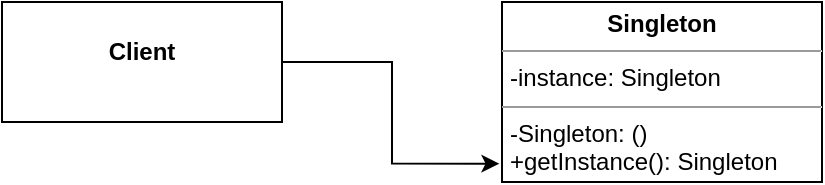 <mxfile version="15.6.8" type="device" pages="2"><diagram id="oiH8rXGRErx8Pvj9Owg6" name="diagram-class"><mxGraphModel dx="818" dy="631" grid="1" gridSize="10" guides="1" tooltips="1" connect="1" arrows="1" fold="1" page="1" pageScale="1" pageWidth="850" pageHeight="1100" math="0" shadow="0"><root><mxCell id="0"/><mxCell id="1" parent="0"/><mxCell id="0HYKwqaM82hZoA2SBx1N-3" style="edgeStyle=orthogonalEdgeStyle;rounded=0;orthogonalLoop=1;jettySize=auto;html=1;entryX=-0.008;entryY=0.898;entryDx=0;entryDy=0;entryPerimeter=0;" edge="1" parent="1" source="0HYKwqaM82hZoA2SBx1N-1" target="0HYKwqaM82hZoA2SBx1N-2"><mxGeometry relative="1" as="geometry"><mxPoint x="280" y="175" as="targetPoint"/></mxGeometry></mxCell><mxCell id="0HYKwqaM82hZoA2SBx1N-1" value="&lt;p style=&quot;margin: 0px ; margin-top: 4px ; text-align: center&quot;&gt;&lt;br&gt;&lt;b&gt;Client&lt;/b&gt;&lt;/p&gt;" style="verticalAlign=top;align=left;overflow=fill;fontSize=12;fontFamily=Helvetica;html=1;" vertex="1" parent="1"><mxGeometry x="20" y="130" width="140" height="60" as="geometry"/></mxCell><mxCell id="0HYKwqaM82hZoA2SBx1N-2" value="&lt;p style=&quot;margin: 0px ; margin-top: 4px ; text-align: center&quot;&gt;&lt;b&gt;Singleton&lt;/b&gt;&lt;/p&gt;&lt;hr size=&quot;1&quot;&gt;&lt;p style=&quot;margin: 0px ; margin-left: 4px&quot;&gt;-instance: Singleton&lt;/p&gt;&lt;hr size=&quot;1&quot;&gt;&lt;p style=&quot;margin: 0px ; margin-left: 4px&quot;&gt;&lt;span&gt;-Singleton: ()&lt;br&gt;&lt;/span&gt;&lt;/p&gt;&lt;p style=&quot;margin: 0px 0px 0px 4px&quot;&gt;+getInstance(): Singleton&lt;/p&gt;&lt;div&gt;&lt;br&gt;&lt;/div&gt;" style="verticalAlign=top;align=left;overflow=fill;fontSize=12;fontFamily=Helvetica;html=1;" vertex="1" parent="1"><mxGeometry x="270" y="130" width="160" height="90" as="geometry"/></mxCell></root></mxGraphModel></diagram><diagram id="demJzLcNltrChIAVweUZ" name="sequence-diagram"><mxGraphModel dx="981" dy="757" grid="1" gridSize="10" guides="1" tooltips="1" connect="1" arrows="1" fold="1" page="1" pageScale="1" pageWidth="850" pageHeight="1100" math="0" shadow="0"><root><mxCell id="WEQVxiwrzrUSbDGyuYTh-0"/><mxCell id="WEQVxiwrzrUSbDGyuYTh-1" parent="WEQVxiwrzrUSbDGyuYTh-0"/><mxCell id="D70MBs-3sids6veSUmEa-4" style="edgeStyle=orthogonalEdgeStyle;rounded=0;orthogonalLoop=1;jettySize=auto;html=1;entryX=-0.1;entryY=0.28;entryDx=0;entryDy=0;entryPerimeter=0;" edge="1" parent="WEQVxiwrzrUSbDGyuYTh-1" source="Q94jjFrOcgQjJHXy_d2L-6" target="D70MBs-3sids6veSUmEa-1"><mxGeometry relative="1" as="geometry"/></mxCell><mxCell id="Q94jjFrOcgQjJHXy_d2L-6" value="Actor" style="shape=umlActor;verticalLabelPosition=bottom;verticalAlign=top;html=1;" vertex="1" parent="WEQVxiwrzrUSbDGyuYTh-1"><mxGeometry x="10" y="212" width="30" height="60" as="geometry"/></mxCell><mxCell id="Q94jjFrOcgQjJHXy_d2L-7" value=":Client" style="shape=umlLifeline;perimeter=lifelinePerimeter;whiteSpace=wrap;html=1;container=1;collapsible=0;recursiveResize=0;outlineConnect=0;" vertex="1" parent="WEQVxiwrzrUSbDGyuYTh-1"><mxGeometry x="120" y="120" width="100" height="400" as="geometry"/></mxCell><mxCell id="D70MBs-3sids6veSUmEa-1" value="" style="html=1;points=[];perimeter=orthogonalPerimeter;" vertex="1" parent="Q94jjFrOcgQjJHXy_d2L-7"><mxGeometry x="45" y="100" width="10" height="80" as="geometry"/></mxCell><mxCell id="D70MBs-3sids6veSUmEa-13" value="" style="html=1;points=[];perimeter=orthogonalPerimeter;" vertex="1" parent="Q94jjFrOcgQjJHXy_d2L-7"><mxGeometry x="45" y="230" width="10" height="80" as="geometry"/></mxCell><mxCell id="D70MBs-3sids6veSUmEa-0" value=":DatabaseConnection" style="shape=umlLifeline;perimeter=lifelinePerimeter;whiteSpace=wrap;html=1;container=1;collapsible=0;recursiveResize=0;outlineConnect=0;" vertex="1" parent="WEQVxiwrzrUSbDGyuYTh-1"><mxGeometry x="280" y="120" width="180" height="400" as="geometry"/></mxCell><mxCell id="D70MBs-3sids6veSUmEa-3" value="" style="html=1;points=[];perimeter=orthogonalPerimeter;" vertex="1" parent="D70MBs-3sids6veSUmEa-0"><mxGeometry x="85" y="121" width="10" height="70" as="geometry"/></mxCell><mxCell id="D70MBs-3sids6veSUmEa-15" value="" style="html=1;points=[];perimeter=orthogonalPerimeter;" vertex="1" parent="D70MBs-3sids6veSUmEa-0"><mxGeometry x="85" y="230" width="10" height="80" as="geometry"/></mxCell><mxCell id="D70MBs-3sids6veSUmEa-17" style="edgeStyle=orthogonalEdgeStyle;rounded=0;orthogonalLoop=1;jettySize=auto;html=1;" edge="1" parent="D70MBs-3sids6veSUmEa-0" source="D70MBs-3sids6veSUmEa-3" target="D70MBs-3sids6veSUmEa-3"><mxGeometry relative="1" as="geometry"/></mxCell><mxCell id="D70MBs-3sids6veSUmEa-18" value="getInstance()" style="text;html=1;align=center;verticalAlign=middle;resizable=0;points=[];autosize=1;strokeColor=none;fillColor=none;" vertex="1" parent="D70MBs-3sids6veSUmEa-0"><mxGeometry x="120" y="146" width="90" height="20" as="geometry"/></mxCell><mxCell id="D70MBs-3sids6veSUmEa-11" value="return a singleton instance" style="html=1;verticalAlign=bottom;endArrow=open;dashed=1;endSize=8;rounded=0;entryX=0.9;entryY=0.85;entryDx=0;entryDy=0;entryPerimeter=0;exitX=-0.1;exitY=0.671;exitDx=0;exitDy=0;exitPerimeter=0;" edge="1" parent="WEQVxiwrzrUSbDGyuYTh-1" source="D70MBs-3sids6veSUmEa-3"><mxGeometry relative="1" as="geometry"><mxPoint x="350" y="288" as="sourcePoint"/><mxPoint x="174" y="288" as="targetPoint"/></mxGeometry></mxCell><mxCell id="D70MBs-3sids6veSUmEa-12" value="get a new instance" style="html=1;verticalAlign=bottom;endArrow=block;rounded=0;" edge="1" parent="WEQVxiwrzrUSbDGyuYTh-1" target="D70MBs-3sids6veSUmEa-0"><mxGeometry width="80" relative="1" as="geometry"><mxPoint x="180" y="242" as="sourcePoint"/><mxPoint x="344" y="242" as="targetPoint"/></mxGeometry></mxCell><mxCell id="D70MBs-3sids6veSUmEa-19" value="getConnection" style="html=1;verticalAlign=bottom;endArrow=block;rounded=0;exitX=1;exitY=0.1;exitDx=0;exitDy=0;exitPerimeter=0;entryX=-0.2;entryY=0.088;entryDx=0;entryDy=0;entryPerimeter=0;" edge="1" parent="WEQVxiwrzrUSbDGyuYTh-1" source="D70MBs-3sids6veSUmEa-13" target="D70MBs-3sids6veSUmEa-15"><mxGeometry width="80" relative="1" as="geometry"><mxPoint x="200" y="360" as="sourcePoint"/><mxPoint x="280" y="360" as="targetPoint"/></mxGeometry></mxCell><mxCell id="D70MBs-3sids6veSUmEa-20" value="get connection string" style="html=1;verticalAlign=bottom;endArrow=open;dashed=1;endSize=8;rounded=0;exitX=0.1;exitY=0.713;exitDx=0;exitDy=0;exitPerimeter=0;entryX=0.53;entryY=0.733;entryDx=0;entryDy=0;entryPerimeter=0;" edge="1" parent="WEQVxiwrzrUSbDGyuYTh-1" source="D70MBs-3sids6veSUmEa-15" target="Q94jjFrOcgQjJHXy_d2L-7"><mxGeometry relative="1" as="geometry"><mxPoint x="330" y="389.5" as="sourcePoint"/><mxPoint x="250" y="389.5" as="targetPoint"/></mxGeometry></mxCell><mxCell id="D70MBs-3sids6veSUmEa-21" value="Return a singleton instance" style="shape=note;strokeWidth=2;fontSize=14;size=20;whiteSpace=wrap;html=1;fillColor=#fff2cc;strokeColor=#d6b656;fontColor=#666600;" vertex="1" parent="WEQVxiwrzrUSbDGyuYTh-1"><mxGeometry x="490" y="260" width="110.0" height="80" as="geometry"/></mxCell></root></mxGraphModel></diagram></mxfile>